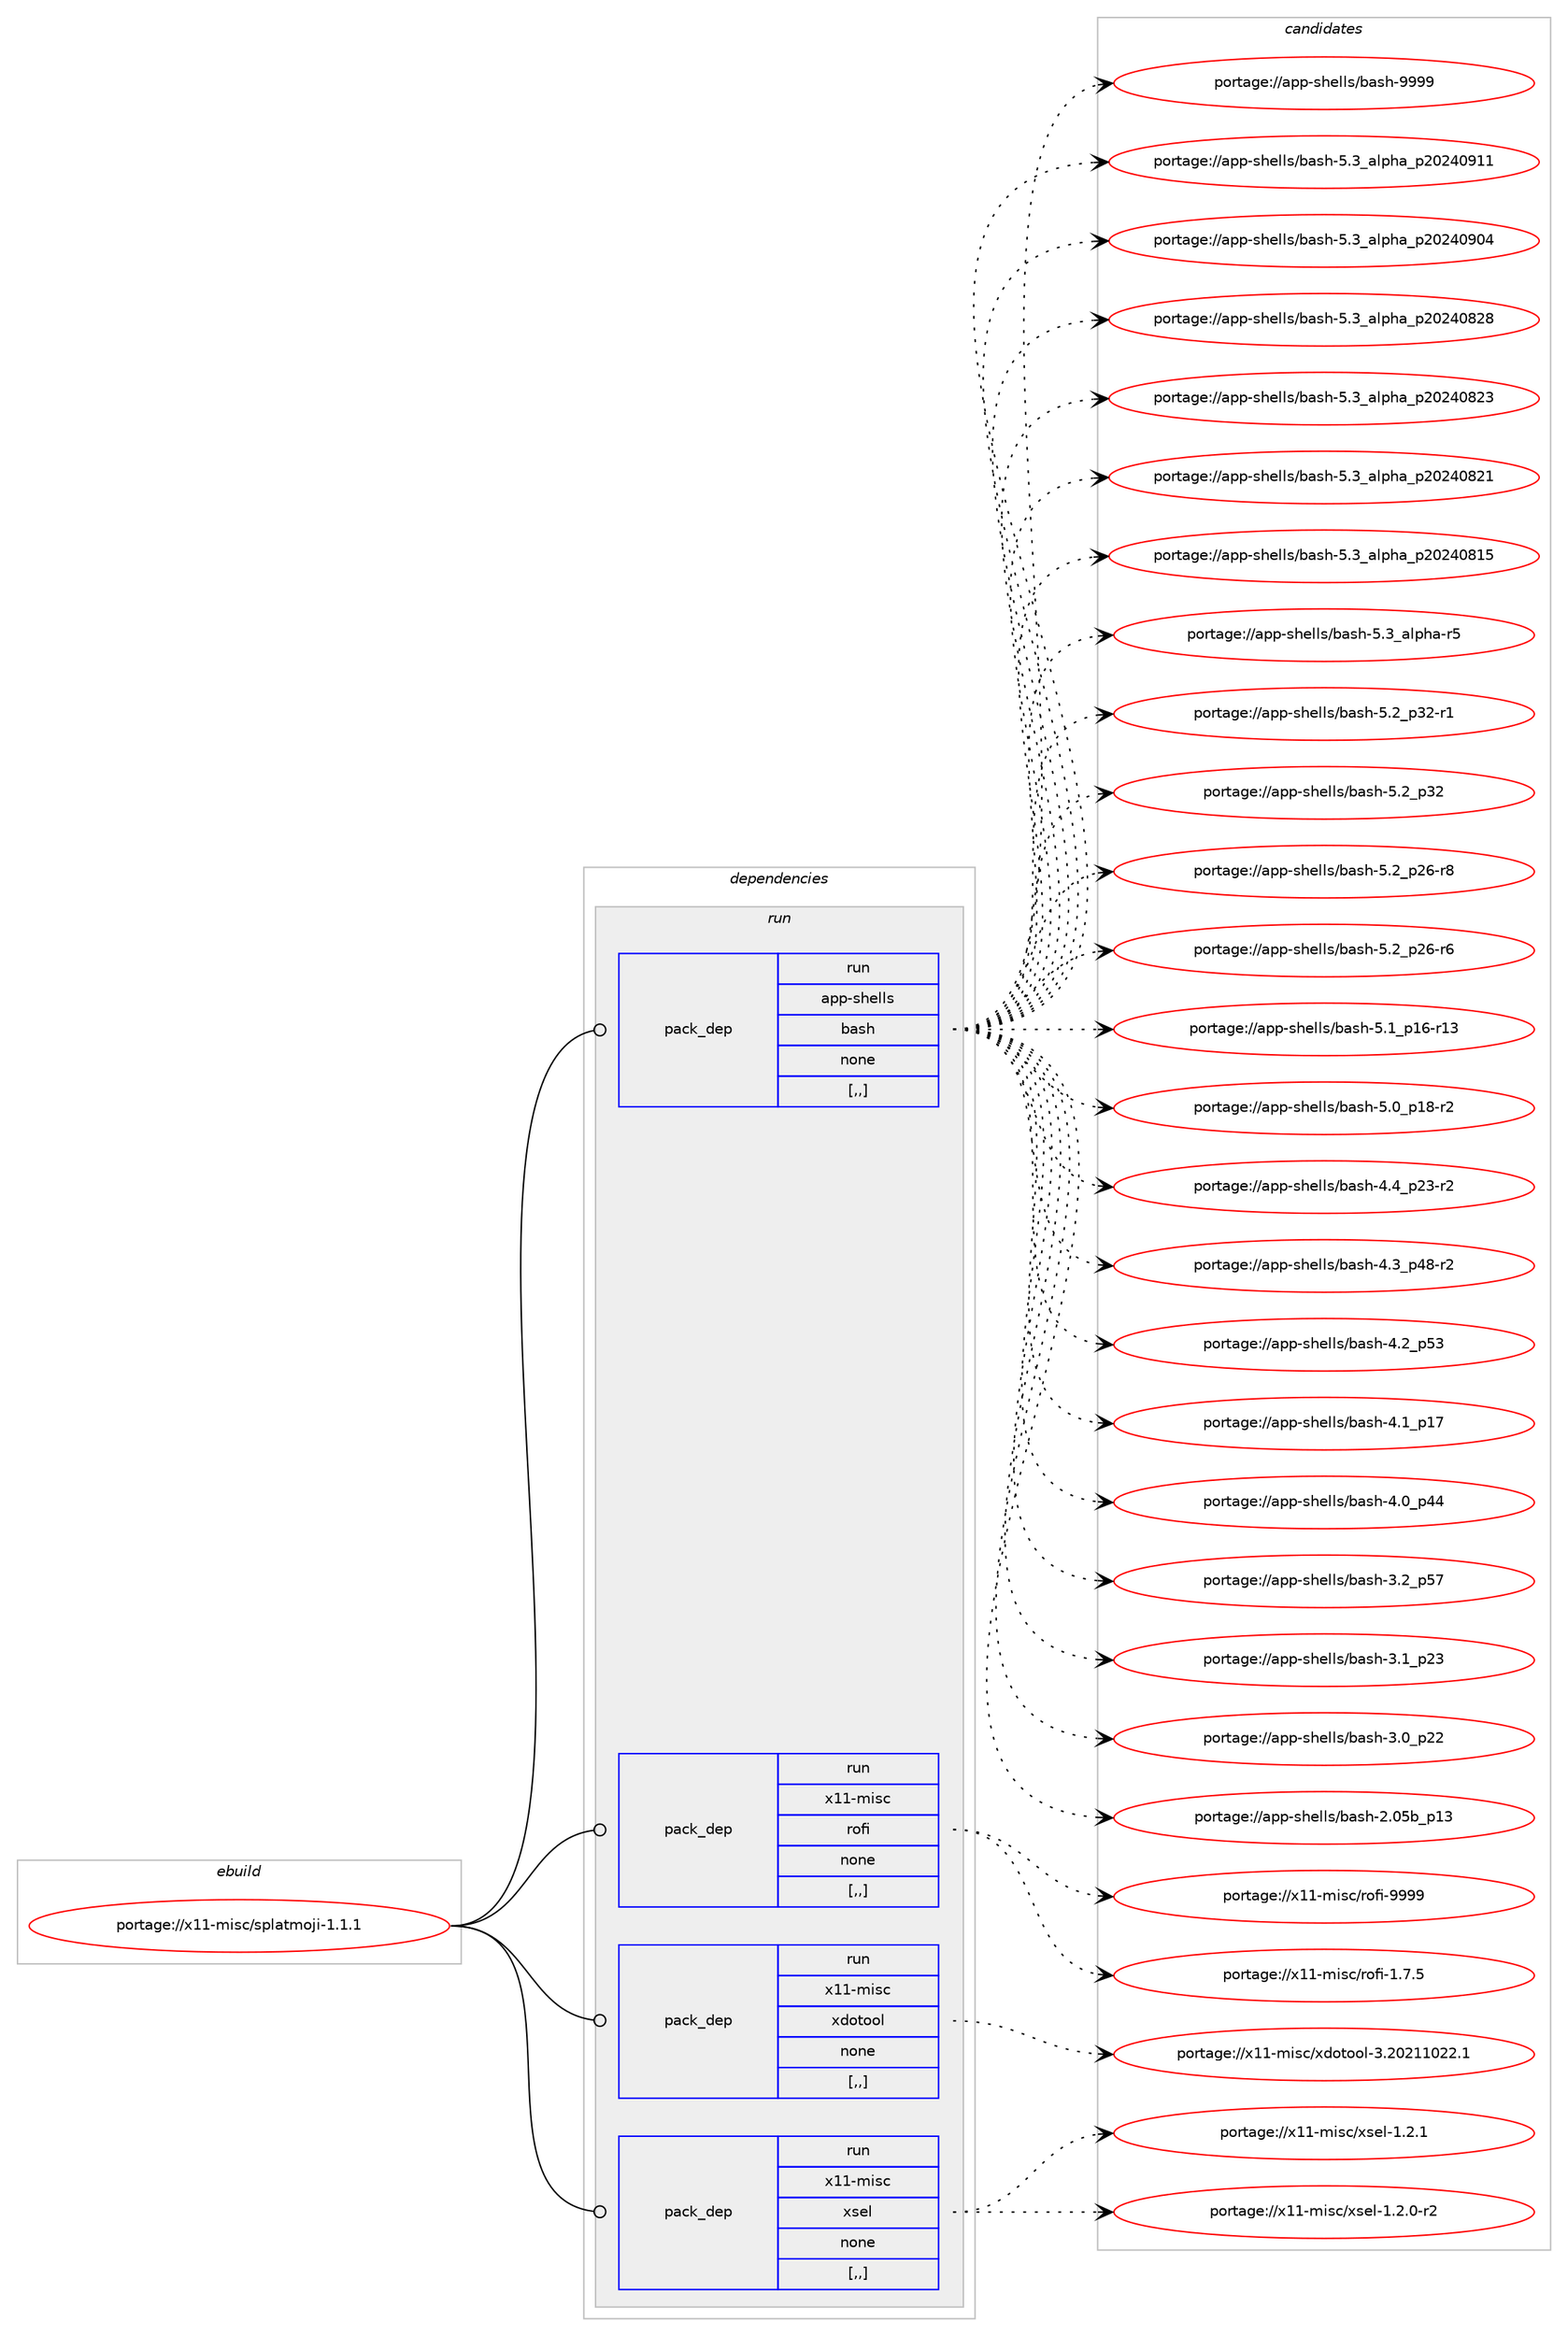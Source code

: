 digraph prolog {

# *************
# Graph options
# *************

newrank=true;
concentrate=true;
compound=true;
graph [rankdir=LR,fontname=Helvetica,fontsize=10,ranksep=1.5];#, ranksep=2.5, nodesep=0.2];
edge  [arrowhead=vee];
node  [fontname=Helvetica,fontsize=10];

# **********
# The ebuild
# **********

subgraph cluster_leftcol {
color=gray;
label=<<i>ebuild</i>>;
id [label="portage://x11-misc/splatmoji-1.1.1", color=red, width=4, href="../x11-misc/splatmoji-1.1.1.svg"];
}

# ****************
# The dependencies
# ****************

subgraph cluster_midcol {
color=gray;
label=<<i>dependencies</i>>;
subgraph cluster_compile {
fillcolor="#eeeeee";
style=filled;
label=<<i>compile</i>>;
}
subgraph cluster_compileandrun {
fillcolor="#eeeeee";
style=filled;
label=<<i>compile and run</i>>;
}
subgraph cluster_run {
fillcolor="#eeeeee";
style=filled;
label=<<i>run</i>>;
subgraph pack710863 {
dependency975261 [label=<<TABLE BORDER="0" CELLBORDER="1" CELLSPACING="0" CELLPADDING="4" WIDTH="220"><TR><TD ROWSPAN="6" CELLPADDING="30">pack_dep</TD></TR><TR><TD WIDTH="110">run</TD></TR><TR><TD>app-shells</TD></TR><TR><TD>bash</TD></TR><TR><TD>none</TD></TR><TR><TD>[,,]</TD></TR></TABLE>>, shape=none, color=blue];
}
id:e -> dependency975261:w [weight=20,style="solid",arrowhead="odot"];
subgraph pack710864 {
dependency975262 [label=<<TABLE BORDER="0" CELLBORDER="1" CELLSPACING="0" CELLPADDING="4" WIDTH="220"><TR><TD ROWSPAN="6" CELLPADDING="30">pack_dep</TD></TR><TR><TD WIDTH="110">run</TD></TR><TR><TD>x11-misc</TD></TR><TR><TD>rofi</TD></TR><TR><TD>none</TD></TR><TR><TD>[,,]</TD></TR></TABLE>>, shape=none, color=blue];
}
id:e -> dependency975262:w [weight=20,style="solid",arrowhead="odot"];
subgraph pack710865 {
dependency975263 [label=<<TABLE BORDER="0" CELLBORDER="1" CELLSPACING="0" CELLPADDING="4" WIDTH="220"><TR><TD ROWSPAN="6" CELLPADDING="30">pack_dep</TD></TR><TR><TD WIDTH="110">run</TD></TR><TR><TD>x11-misc</TD></TR><TR><TD>xdotool</TD></TR><TR><TD>none</TD></TR><TR><TD>[,,]</TD></TR></TABLE>>, shape=none, color=blue];
}
id:e -> dependency975263:w [weight=20,style="solid",arrowhead="odot"];
subgraph pack710866 {
dependency975264 [label=<<TABLE BORDER="0" CELLBORDER="1" CELLSPACING="0" CELLPADDING="4" WIDTH="220"><TR><TD ROWSPAN="6" CELLPADDING="30">pack_dep</TD></TR><TR><TD WIDTH="110">run</TD></TR><TR><TD>x11-misc</TD></TR><TR><TD>xsel</TD></TR><TR><TD>none</TD></TR><TR><TD>[,,]</TD></TR></TABLE>>, shape=none, color=blue];
}
id:e -> dependency975264:w [weight=20,style="solid",arrowhead="odot"];
}
}

# **************
# The candidates
# **************

subgraph cluster_choices {
rank=same;
color=gray;
label=<<i>candidates</i>>;

subgraph choice710863 {
color=black;
nodesep=1;
choice97112112451151041011081081154798971151044557575757 [label="portage://app-shells/bash-9999", color=red, width=4,href="../app-shells/bash-9999.svg"];
choice971121124511510410110810811547989711510445534651959710811210497951125048505248574949 [label="portage://app-shells/bash-5.3_alpha_p20240911", color=red, width=4,href="../app-shells/bash-5.3_alpha_p20240911.svg"];
choice971121124511510410110810811547989711510445534651959710811210497951125048505248574852 [label="portage://app-shells/bash-5.3_alpha_p20240904", color=red, width=4,href="../app-shells/bash-5.3_alpha_p20240904.svg"];
choice971121124511510410110810811547989711510445534651959710811210497951125048505248565056 [label="portage://app-shells/bash-5.3_alpha_p20240828", color=red, width=4,href="../app-shells/bash-5.3_alpha_p20240828.svg"];
choice971121124511510410110810811547989711510445534651959710811210497951125048505248565051 [label="portage://app-shells/bash-5.3_alpha_p20240823", color=red, width=4,href="../app-shells/bash-5.3_alpha_p20240823.svg"];
choice971121124511510410110810811547989711510445534651959710811210497951125048505248565049 [label="portage://app-shells/bash-5.3_alpha_p20240821", color=red, width=4,href="../app-shells/bash-5.3_alpha_p20240821.svg"];
choice971121124511510410110810811547989711510445534651959710811210497951125048505248564953 [label="portage://app-shells/bash-5.3_alpha_p20240815", color=red, width=4,href="../app-shells/bash-5.3_alpha_p20240815.svg"];
choice9711211245115104101108108115479897115104455346519597108112104974511453 [label="portage://app-shells/bash-5.3_alpha-r5", color=red, width=4,href="../app-shells/bash-5.3_alpha-r5.svg"];
choice9711211245115104101108108115479897115104455346509511251504511449 [label="portage://app-shells/bash-5.2_p32-r1", color=red, width=4,href="../app-shells/bash-5.2_p32-r1.svg"];
choice971121124511510410110810811547989711510445534650951125150 [label="portage://app-shells/bash-5.2_p32", color=red, width=4,href="../app-shells/bash-5.2_p32.svg"];
choice9711211245115104101108108115479897115104455346509511250544511456 [label="portage://app-shells/bash-5.2_p26-r8", color=red, width=4,href="../app-shells/bash-5.2_p26-r8.svg"];
choice9711211245115104101108108115479897115104455346509511250544511454 [label="portage://app-shells/bash-5.2_p26-r6", color=red, width=4,href="../app-shells/bash-5.2_p26-r6.svg"];
choice971121124511510410110810811547989711510445534649951124954451144951 [label="portage://app-shells/bash-5.1_p16-r13", color=red, width=4,href="../app-shells/bash-5.1_p16-r13.svg"];
choice9711211245115104101108108115479897115104455346489511249564511450 [label="portage://app-shells/bash-5.0_p18-r2", color=red, width=4,href="../app-shells/bash-5.0_p18-r2.svg"];
choice9711211245115104101108108115479897115104455246529511250514511450 [label="portage://app-shells/bash-4.4_p23-r2", color=red, width=4,href="../app-shells/bash-4.4_p23-r2.svg"];
choice9711211245115104101108108115479897115104455246519511252564511450 [label="portage://app-shells/bash-4.3_p48-r2", color=red, width=4,href="../app-shells/bash-4.3_p48-r2.svg"];
choice971121124511510410110810811547989711510445524650951125351 [label="portage://app-shells/bash-4.2_p53", color=red, width=4,href="../app-shells/bash-4.2_p53.svg"];
choice971121124511510410110810811547989711510445524649951124955 [label="portage://app-shells/bash-4.1_p17", color=red, width=4,href="../app-shells/bash-4.1_p17.svg"];
choice971121124511510410110810811547989711510445524648951125252 [label="portage://app-shells/bash-4.0_p44", color=red, width=4,href="../app-shells/bash-4.0_p44.svg"];
choice971121124511510410110810811547989711510445514650951125355 [label="portage://app-shells/bash-3.2_p57", color=red, width=4,href="../app-shells/bash-3.2_p57.svg"];
choice971121124511510410110810811547989711510445514649951125051 [label="portage://app-shells/bash-3.1_p23", color=red, width=4,href="../app-shells/bash-3.1_p23.svg"];
choice971121124511510410110810811547989711510445514648951125050 [label="portage://app-shells/bash-3.0_p22", color=red, width=4,href="../app-shells/bash-3.0_p22.svg"];
choice9711211245115104101108108115479897115104455046485398951124951 [label="portage://app-shells/bash-2.05b_p13", color=red, width=4,href="../app-shells/bash-2.05b_p13.svg"];
dependency975261:e -> choice97112112451151041011081081154798971151044557575757:w [style=dotted,weight="100"];
dependency975261:e -> choice971121124511510410110810811547989711510445534651959710811210497951125048505248574949:w [style=dotted,weight="100"];
dependency975261:e -> choice971121124511510410110810811547989711510445534651959710811210497951125048505248574852:w [style=dotted,weight="100"];
dependency975261:e -> choice971121124511510410110810811547989711510445534651959710811210497951125048505248565056:w [style=dotted,weight="100"];
dependency975261:e -> choice971121124511510410110810811547989711510445534651959710811210497951125048505248565051:w [style=dotted,weight="100"];
dependency975261:e -> choice971121124511510410110810811547989711510445534651959710811210497951125048505248565049:w [style=dotted,weight="100"];
dependency975261:e -> choice971121124511510410110810811547989711510445534651959710811210497951125048505248564953:w [style=dotted,weight="100"];
dependency975261:e -> choice9711211245115104101108108115479897115104455346519597108112104974511453:w [style=dotted,weight="100"];
dependency975261:e -> choice9711211245115104101108108115479897115104455346509511251504511449:w [style=dotted,weight="100"];
dependency975261:e -> choice971121124511510410110810811547989711510445534650951125150:w [style=dotted,weight="100"];
dependency975261:e -> choice9711211245115104101108108115479897115104455346509511250544511456:w [style=dotted,weight="100"];
dependency975261:e -> choice9711211245115104101108108115479897115104455346509511250544511454:w [style=dotted,weight="100"];
dependency975261:e -> choice971121124511510410110810811547989711510445534649951124954451144951:w [style=dotted,weight="100"];
dependency975261:e -> choice9711211245115104101108108115479897115104455346489511249564511450:w [style=dotted,weight="100"];
dependency975261:e -> choice9711211245115104101108108115479897115104455246529511250514511450:w [style=dotted,weight="100"];
dependency975261:e -> choice9711211245115104101108108115479897115104455246519511252564511450:w [style=dotted,weight="100"];
dependency975261:e -> choice971121124511510410110810811547989711510445524650951125351:w [style=dotted,weight="100"];
dependency975261:e -> choice971121124511510410110810811547989711510445524649951124955:w [style=dotted,weight="100"];
dependency975261:e -> choice971121124511510410110810811547989711510445524648951125252:w [style=dotted,weight="100"];
dependency975261:e -> choice971121124511510410110810811547989711510445514650951125355:w [style=dotted,weight="100"];
dependency975261:e -> choice971121124511510410110810811547989711510445514649951125051:w [style=dotted,weight="100"];
dependency975261:e -> choice971121124511510410110810811547989711510445514648951125050:w [style=dotted,weight="100"];
dependency975261:e -> choice9711211245115104101108108115479897115104455046485398951124951:w [style=dotted,weight="100"];
}
subgraph choice710864 {
color=black;
nodesep=1;
choice12049494510910511599471141111021054557575757 [label="portage://x11-misc/rofi-9999", color=red, width=4,href="../x11-misc/rofi-9999.svg"];
choice1204949451091051159947114111102105454946554653 [label="portage://x11-misc/rofi-1.7.5", color=red, width=4,href="../x11-misc/rofi-1.7.5.svg"];
dependency975262:e -> choice12049494510910511599471141111021054557575757:w [style=dotted,weight="100"];
dependency975262:e -> choice1204949451091051159947114111102105454946554653:w [style=dotted,weight="100"];
}
subgraph choice710865 {
color=black;
nodesep=1;
choice120494945109105115994712010011111611111110845514650485049494850504649 [label="portage://x11-misc/xdotool-3.20211022.1", color=red, width=4,href="../x11-misc/xdotool-3.20211022.1.svg"];
dependency975263:e -> choice120494945109105115994712010011111611111110845514650485049494850504649:w [style=dotted,weight="100"];
}
subgraph choice710866 {
color=black;
nodesep=1;
choice1204949451091051159947120115101108454946504649 [label="portage://x11-misc/xsel-1.2.1", color=red, width=4,href="../x11-misc/xsel-1.2.1.svg"];
choice12049494510910511599471201151011084549465046484511450 [label="portage://x11-misc/xsel-1.2.0-r2", color=red, width=4,href="../x11-misc/xsel-1.2.0-r2.svg"];
dependency975264:e -> choice1204949451091051159947120115101108454946504649:w [style=dotted,weight="100"];
dependency975264:e -> choice12049494510910511599471201151011084549465046484511450:w [style=dotted,weight="100"];
}
}

}
